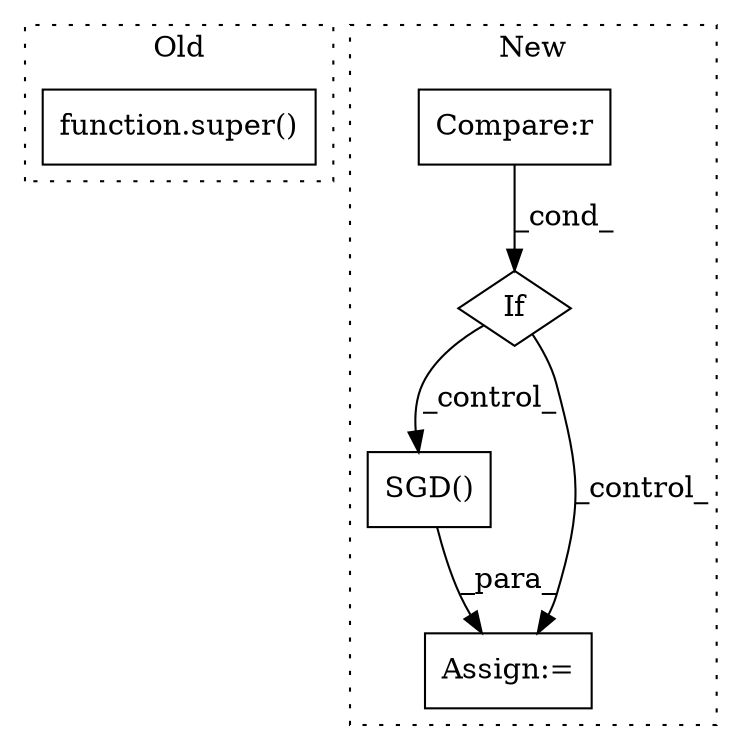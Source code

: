 digraph G {
subgraph cluster0 {
1 [label="function.super()" a="75" s="11290" l="7" shape="box"];
label = "Old";
style="dotted";
}
subgraph cluster1 {
2 [label="SGD()" a="75" s="25075" l="99" shape="box"];
3 [label="Assign:=" a="68" s="25072" l="3" shape="box"];
4 [label="If" a="96" s="24811" l="3" shape="diamond"];
5 [label="Compare:r" a="40" s="24814" l="18" shape="box"];
label = "New";
style="dotted";
}
2 -> 3 [label="_para_"];
4 -> 2 [label="_control_"];
4 -> 3 [label="_control_"];
5 -> 4 [label="_cond_"];
}